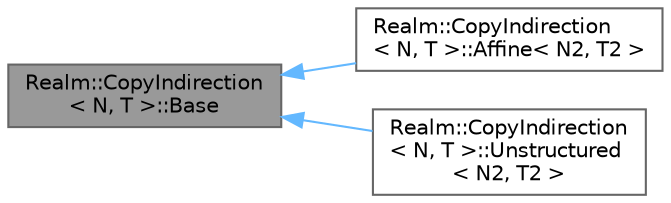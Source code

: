 digraph "Realm::CopyIndirection&lt; N, T &gt;::Base"
{
 // LATEX_PDF_SIZE
  bgcolor="transparent";
  edge [fontname=Helvetica,fontsize=10,labelfontname=Helvetica,labelfontsize=10];
  node [fontname=Helvetica,fontsize=10,shape=box,height=0.2,width=0.4];
  rankdir="LR";
  Node1 [id="Node000001",label="Realm::CopyIndirection\l\< N, T \>::Base",height=0.2,width=0.4,color="gray40", fillcolor="grey60", style="filled", fontcolor="black",tooltip=" "];
  Node1 -> Node2 [id="edge1_Node000001_Node000002",dir="back",color="steelblue1",style="solid",tooltip=" "];
  Node2 [id="Node000002",label="Realm::CopyIndirection\l\< N, T \>::Affine\< N2, T2 \>",height=0.2,width=0.4,color="gray40", fillcolor="white", style="filled",URL="$classRealm_1_1CopyIndirection_1_1Affine.html",tooltip=" "];
  Node1 -> Node3 [id="edge2_Node000001_Node000003",dir="back",color="steelblue1",style="solid",tooltip=" "];
  Node3 [id="Node000003",label="Realm::CopyIndirection\l\< N, T \>::Unstructured\l\< N2, T2 \>",height=0.2,width=0.4,color="gray40", fillcolor="white", style="filled",URL="$classRealm_1_1CopyIndirection_1_1Unstructured.html",tooltip=" "];
}
